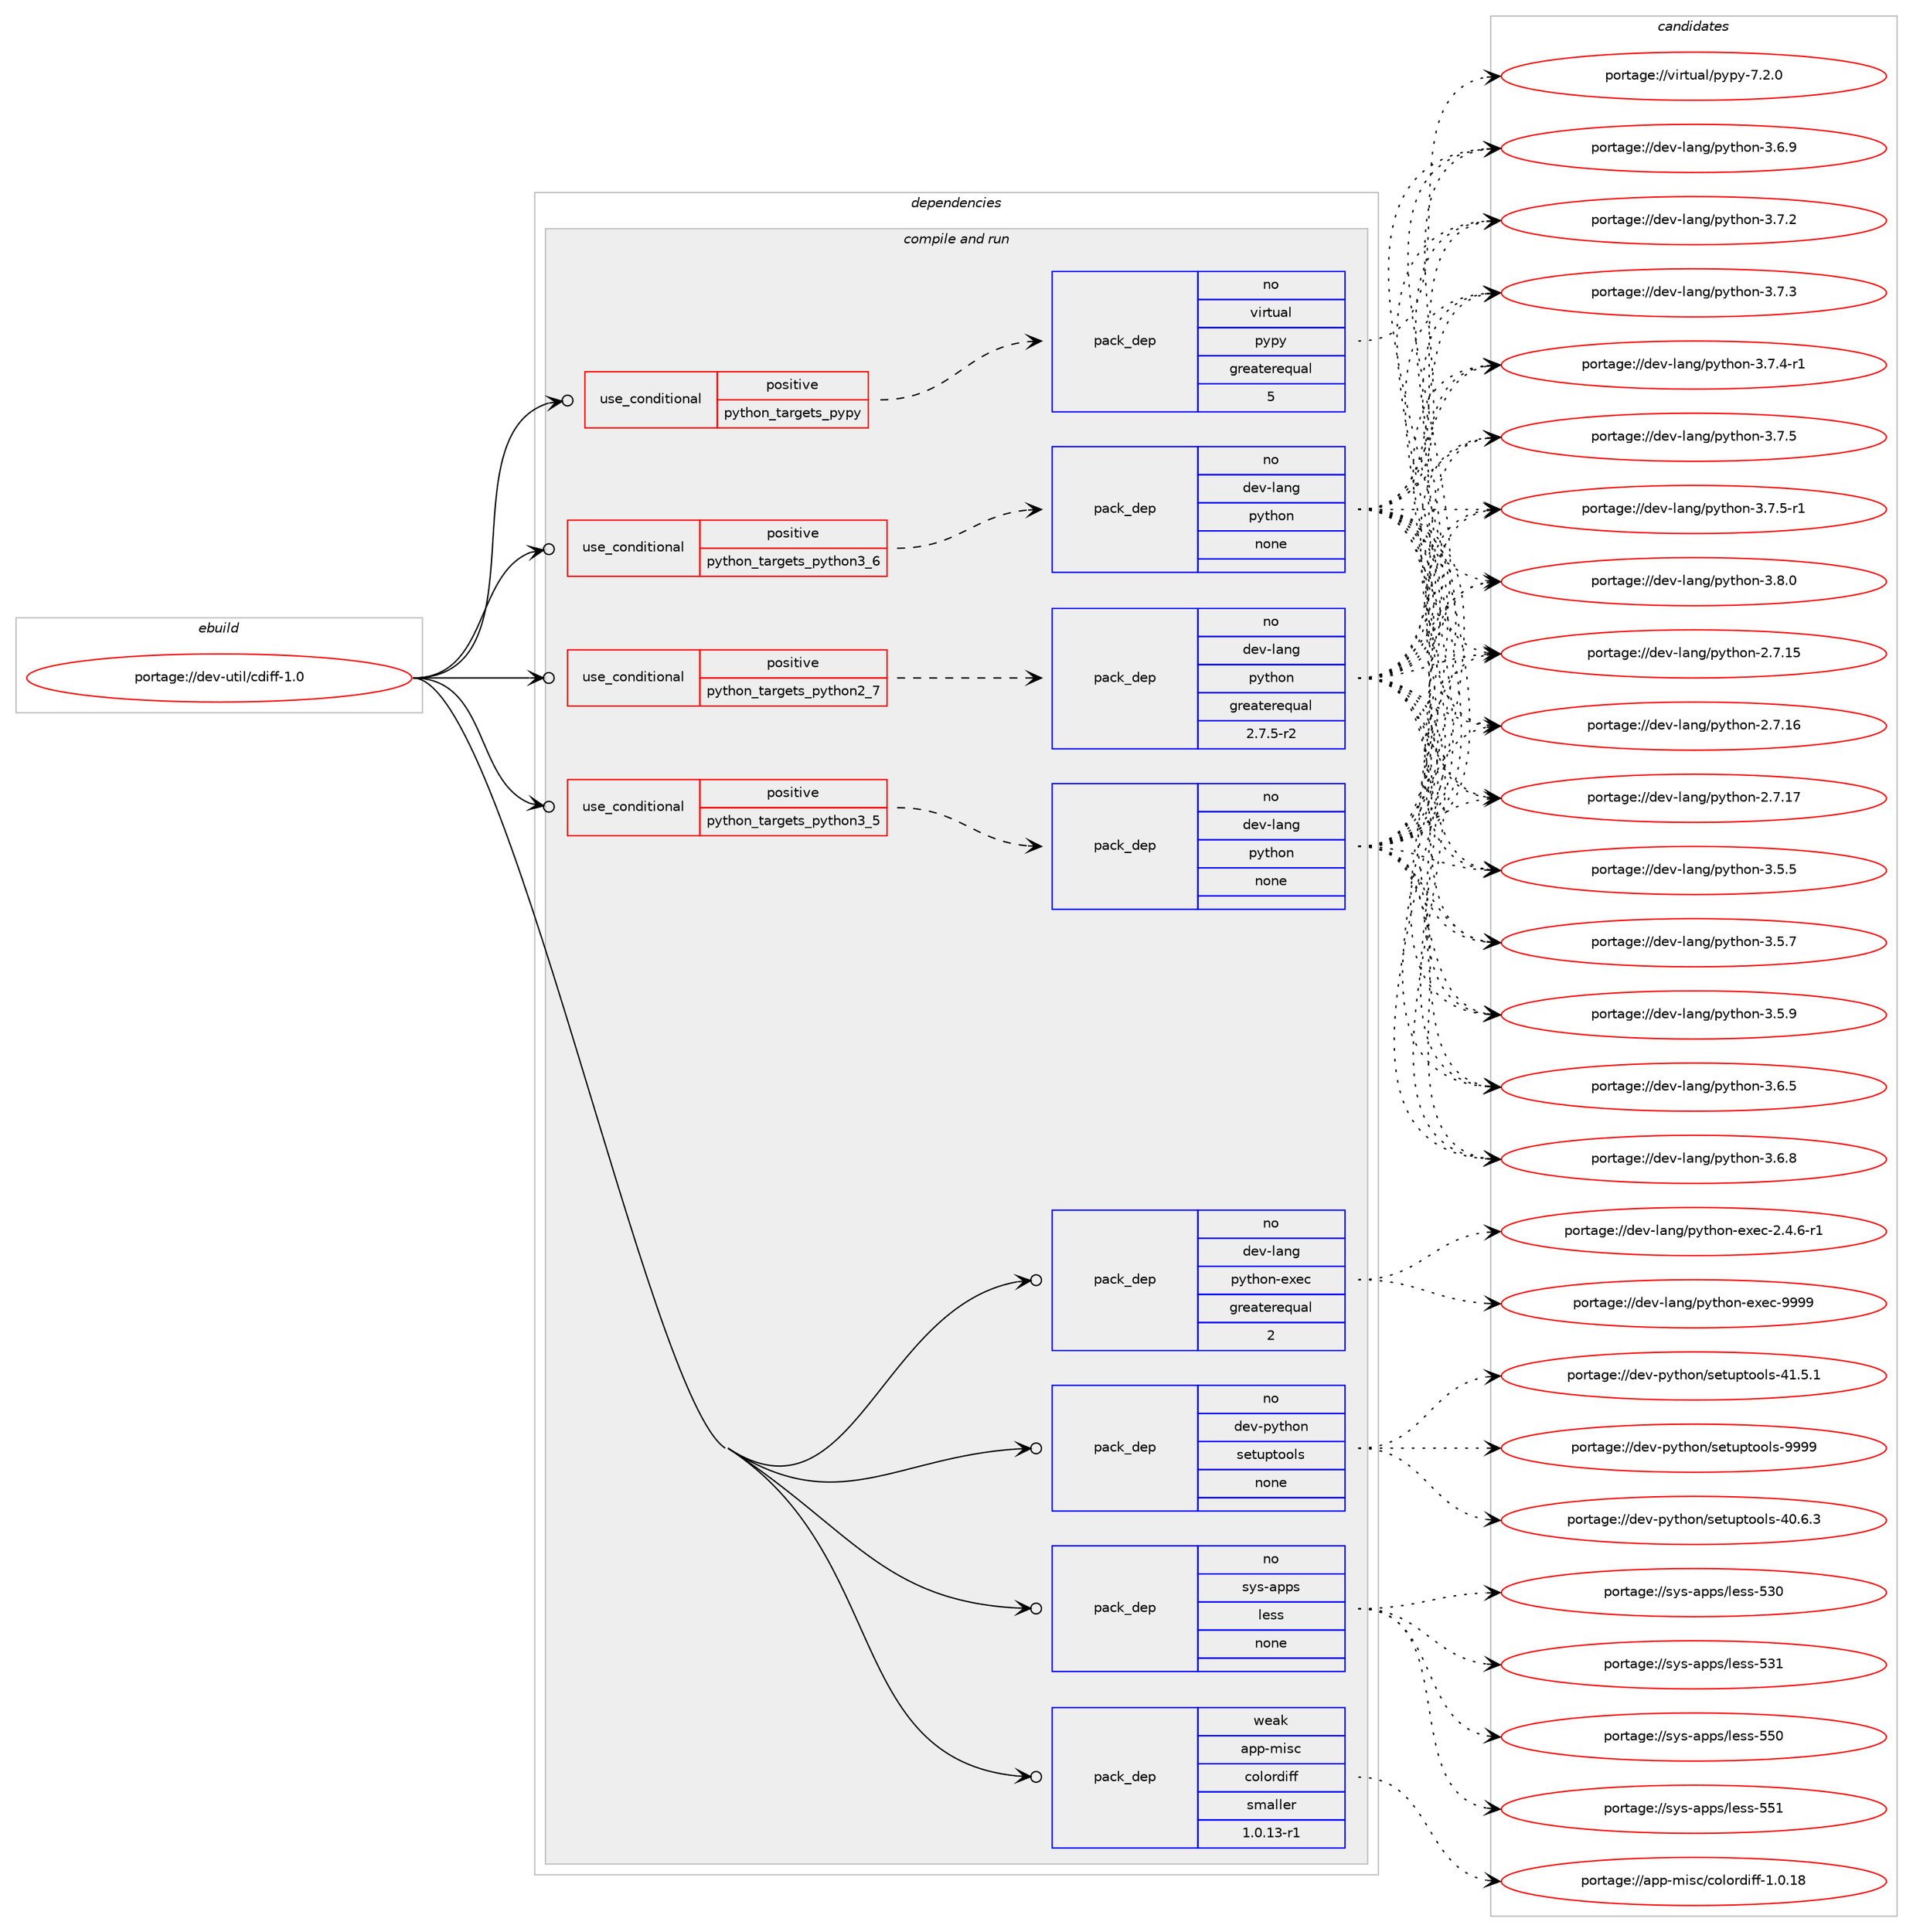 digraph prolog {

# *************
# Graph options
# *************

newrank=true;
concentrate=true;
compound=true;
graph [rankdir=LR,fontname=Helvetica,fontsize=10,ranksep=1.5];#, ranksep=2.5, nodesep=0.2];
edge  [arrowhead=vee];
node  [fontname=Helvetica,fontsize=10];

# **********
# The ebuild
# **********

subgraph cluster_leftcol {
color=gray;
rank=same;
label=<<i>ebuild</i>>;
id [label="portage://dev-util/cdiff-1.0", color=red, width=4, href="../dev-util/cdiff-1.0.svg"];
}

# ****************
# The dependencies
# ****************

subgraph cluster_midcol {
color=gray;
label=<<i>dependencies</i>>;
subgraph cluster_compile {
fillcolor="#eeeeee";
style=filled;
label=<<i>compile</i>>;
}
subgraph cluster_compileandrun {
fillcolor="#eeeeee";
style=filled;
label=<<i>compile and run</i>>;
subgraph cond70586 {
dependency259992 [label=<<TABLE BORDER="0" CELLBORDER="1" CELLSPACING="0" CELLPADDING="4"><TR><TD ROWSPAN="3" CELLPADDING="10">use_conditional</TD></TR><TR><TD>positive</TD></TR><TR><TD>python_targets_pypy</TD></TR></TABLE>>, shape=none, color=red];
subgraph pack185779 {
dependency259993 [label=<<TABLE BORDER="0" CELLBORDER="1" CELLSPACING="0" CELLPADDING="4" WIDTH="220"><TR><TD ROWSPAN="6" CELLPADDING="30">pack_dep</TD></TR><TR><TD WIDTH="110">no</TD></TR><TR><TD>virtual</TD></TR><TR><TD>pypy</TD></TR><TR><TD>greaterequal</TD></TR><TR><TD>5</TD></TR></TABLE>>, shape=none, color=blue];
}
dependency259992:e -> dependency259993:w [weight=20,style="dashed",arrowhead="vee"];
}
id:e -> dependency259992:w [weight=20,style="solid",arrowhead="odotvee"];
subgraph cond70587 {
dependency259994 [label=<<TABLE BORDER="0" CELLBORDER="1" CELLSPACING="0" CELLPADDING="4"><TR><TD ROWSPAN="3" CELLPADDING="10">use_conditional</TD></TR><TR><TD>positive</TD></TR><TR><TD>python_targets_python2_7</TD></TR></TABLE>>, shape=none, color=red];
subgraph pack185780 {
dependency259995 [label=<<TABLE BORDER="0" CELLBORDER="1" CELLSPACING="0" CELLPADDING="4" WIDTH="220"><TR><TD ROWSPAN="6" CELLPADDING="30">pack_dep</TD></TR><TR><TD WIDTH="110">no</TD></TR><TR><TD>dev-lang</TD></TR><TR><TD>python</TD></TR><TR><TD>greaterequal</TD></TR><TR><TD>2.7.5-r2</TD></TR></TABLE>>, shape=none, color=blue];
}
dependency259994:e -> dependency259995:w [weight=20,style="dashed",arrowhead="vee"];
}
id:e -> dependency259994:w [weight=20,style="solid",arrowhead="odotvee"];
subgraph cond70588 {
dependency259996 [label=<<TABLE BORDER="0" CELLBORDER="1" CELLSPACING="0" CELLPADDING="4"><TR><TD ROWSPAN="3" CELLPADDING="10">use_conditional</TD></TR><TR><TD>positive</TD></TR><TR><TD>python_targets_python3_5</TD></TR></TABLE>>, shape=none, color=red];
subgraph pack185781 {
dependency259997 [label=<<TABLE BORDER="0" CELLBORDER="1" CELLSPACING="0" CELLPADDING="4" WIDTH="220"><TR><TD ROWSPAN="6" CELLPADDING="30">pack_dep</TD></TR><TR><TD WIDTH="110">no</TD></TR><TR><TD>dev-lang</TD></TR><TR><TD>python</TD></TR><TR><TD>none</TD></TR><TR><TD></TD></TR></TABLE>>, shape=none, color=blue];
}
dependency259996:e -> dependency259997:w [weight=20,style="dashed",arrowhead="vee"];
}
id:e -> dependency259996:w [weight=20,style="solid",arrowhead="odotvee"];
subgraph cond70589 {
dependency259998 [label=<<TABLE BORDER="0" CELLBORDER="1" CELLSPACING="0" CELLPADDING="4"><TR><TD ROWSPAN="3" CELLPADDING="10">use_conditional</TD></TR><TR><TD>positive</TD></TR><TR><TD>python_targets_python3_6</TD></TR></TABLE>>, shape=none, color=red];
subgraph pack185782 {
dependency259999 [label=<<TABLE BORDER="0" CELLBORDER="1" CELLSPACING="0" CELLPADDING="4" WIDTH="220"><TR><TD ROWSPAN="6" CELLPADDING="30">pack_dep</TD></TR><TR><TD WIDTH="110">no</TD></TR><TR><TD>dev-lang</TD></TR><TR><TD>python</TD></TR><TR><TD>none</TD></TR><TR><TD></TD></TR></TABLE>>, shape=none, color=blue];
}
dependency259998:e -> dependency259999:w [weight=20,style="dashed",arrowhead="vee"];
}
id:e -> dependency259998:w [weight=20,style="solid",arrowhead="odotvee"];
subgraph pack185783 {
dependency260000 [label=<<TABLE BORDER="0" CELLBORDER="1" CELLSPACING="0" CELLPADDING="4" WIDTH="220"><TR><TD ROWSPAN="6" CELLPADDING="30">pack_dep</TD></TR><TR><TD WIDTH="110">no</TD></TR><TR><TD>dev-lang</TD></TR><TR><TD>python-exec</TD></TR><TR><TD>greaterequal</TD></TR><TR><TD>2</TD></TR></TABLE>>, shape=none, color=blue];
}
id:e -> dependency260000:w [weight=20,style="solid",arrowhead="odotvee"];
subgraph pack185784 {
dependency260001 [label=<<TABLE BORDER="0" CELLBORDER="1" CELLSPACING="0" CELLPADDING="4" WIDTH="220"><TR><TD ROWSPAN="6" CELLPADDING="30">pack_dep</TD></TR><TR><TD WIDTH="110">no</TD></TR><TR><TD>dev-python</TD></TR><TR><TD>setuptools</TD></TR><TR><TD>none</TD></TR><TR><TD></TD></TR></TABLE>>, shape=none, color=blue];
}
id:e -> dependency260001:w [weight=20,style="solid",arrowhead="odotvee"];
subgraph pack185785 {
dependency260002 [label=<<TABLE BORDER="0" CELLBORDER="1" CELLSPACING="0" CELLPADDING="4" WIDTH="220"><TR><TD ROWSPAN="6" CELLPADDING="30">pack_dep</TD></TR><TR><TD WIDTH="110">no</TD></TR><TR><TD>sys-apps</TD></TR><TR><TD>less</TD></TR><TR><TD>none</TD></TR><TR><TD></TD></TR></TABLE>>, shape=none, color=blue];
}
id:e -> dependency260002:w [weight=20,style="solid",arrowhead="odotvee"];
subgraph pack185786 {
dependency260003 [label=<<TABLE BORDER="0" CELLBORDER="1" CELLSPACING="0" CELLPADDING="4" WIDTH="220"><TR><TD ROWSPAN="6" CELLPADDING="30">pack_dep</TD></TR><TR><TD WIDTH="110">weak</TD></TR><TR><TD>app-misc</TD></TR><TR><TD>colordiff</TD></TR><TR><TD>smaller</TD></TR><TR><TD>1.0.13-r1</TD></TR></TABLE>>, shape=none, color=blue];
}
id:e -> dependency260003:w [weight=20,style="solid",arrowhead="odotvee"];
}
subgraph cluster_run {
fillcolor="#eeeeee";
style=filled;
label=<<i>run</i>>;
}
}

# **************
# The candidates
# **************

subgraph cluster_choices {
rank=same;
color=gray;
label=<<i>candidates</i>>;

subgraph choice185779 {
color=black;
nodesep=1;
choiceportage1181051141161179710847112121112121455546504648 [label="portage://virtual/pypy-7.2.0", color=red, width=4,href="../virtual/pypy-7.2.0.svg"];
dependency259993:e -> choiceportage1181051141161179710847112121112121455546504648:w [style=dotted,weight="100"];
}
subgraph choice185780 {
color=black;
nodesep=1;
choiceportage10010111845108971101034711212111610411111045504655464953 [label="portage://dev-lang/python-2.7.15", color=red, width=4,href="../dev-lang/python-2.7.15.svg"];
choiceportage10010111845108971101034711212111610411111045504655464954 [label="portage://dev-lang/python-2.7.16", color=red, width=4,href="../dev-lang/python-2.7.16.svg"];
choiceportage10010111845108971101034711212111610411111045504655464955 [label="portage://dev-lang/python-2.7.17", color=red, width=4,href="../dev-lang/python-2.7.17.svg"];
choiceportage100101118451089711010347112121116104111110455146534653 [label="portage://dev-lang/python-3.5.5", color=red, width=4,href="../dev-lang/python-3.5.5.svg"];
choiceportage100101118451089711010347112121116104111110455146534655 [label="portage://dev-lang/python-3.5.7", color=red, width=4,href="../dev-lang/python-3.5.7.svg"];
choiceportage100101118451089711010347112121116104111110455146534657 [label="portage://dev-lang/python-3.5.9", color=red, width=4,href="../dev-lang/python-3.5.9.svg"];
choiceportage100101118451089711010347112121116104111110455146544653 [label="portage://dev-lang/python-3.6.5", color=red, width=4,href="../dev-lang/python-3.6.5.svg"];
choiceportage100101118451089711010347112121116104111110455146544656 [label="portage://dev-lang/python-3.6.8", color=red, width=4,href="../dev-lang/python-3.6.8.svg"];
choiceportage100101118451089711010347112121116104111110455146544657 [label="portage://dev-lang/python-3.6.9", color=red, width=4,href="../dev-lang/python-3.6.9.svg"];
choiceportage100101118451089711010347112121116104111110455146554650 [label="portage://dev-lang/python-3.7.2", color=red, width=4,href="../dev-lang/python-3.7.2.svg"];
choiceportage100101118451089711010347112121116104111110455146554651 [label="portage://dev-lang/python-3.7.3", color=red, width=4,href="../dev-lang/python-3.7.3.svg"];
choiceportage1001011184510897110103471121211161041111104551465546524511449 [label="portage://dev-lang/python-3.7.4-r1", color=red, width=4,href="../dev-lang/python-3.7.4-r1.svg"];
choiceportage100101118451089711010347112121116104111110455146554653 [label="portage://dev-lang/python-3.7.5", color=red, width=4,href="../dev-lang/python-3.7.5.svg"];
choiceportage1001011184510897110103471121211161041111104551465546534511449 [label="portage://dev-lang/python-3.7.5-r1", color=red, width=4,href="../dev-lang/python-3.7.5-r1.svg"];
choiceportage100101118451089711010347112121116104111110455146564648 [label="portage://dev-lang/python-3.8.0", color=red, width=4,href="../dev-lang/python-3.8.0.svg"];
dependency259995:e -> choiceportage10010111845108971101034711212111610411111045504655464953:w [style=dotted,weight="100"];
dependency259995:e -> choiceportage10010111845108971101034711212111610411111045504655464954:w [style=dotted,weight="100"];
dependency259995:e -> choiceportage10010111845108971101034711212111610411111045504655464955:w [style=dotted,weight="100"];
dependency259995:e -> choiceportage100101118451089711010347112121116104111110455146534653:w [style=dotted,weight="100"];
dependency259995:e -> choiceportage100101118451089711010347112121116104111110455146534655:w [style=dotted,weight="100"];
dependency259995:e -> choiceportage100101118451089711010347112121116104111110455146534657:w [style=dotted,weight="100"];
dependency259995:e -> choiceportage100101118451089711010347112121116104111110455146544653:w [style=dotted,weight="100"];
dependency259995:e -> choiceportage100101118451089711010347112121116104111110455146544656:w [style=dotted,weight="100"];
dependency259995:e -> choiceportage100101118451089711010347112121116104111110455146544657:w [style=dotted,weight="100"];
dependency259995:e -> choiceportage100101118451089711010347112121116104111110455146554650:w [style=dotted,weight="100"];
dependency259995:e -> choiceportage100101118451089711010347112121116104111110455146554651:w [style=dotted,weight="100"];
dependency259995:e -> choiceportage1001011184510897110103471121211161041111104551465546524511449:w [style=dotted,weight="100"];
dependency259995:e -> choiceportage100101118451089711010347112121116104111110455146554653:w [style=dotted,weight="100"];
dependency259995:e -> choiceportage1001011184510897110103471121211161041111104551465546534511449:w [style=dotted,weight="100"];
dependency259995:e -> choiceportage100101118451089711010347112121116104111110455146564648:w [style=dotted,weight="100"];
}
subgraph choice185781 {
color=black;
nodesep=1;
choiceportage10010111845108971101034711212111610411111045504655464953 [label="portage://dev-lang/python-2.7.15", color=red, width=4,href="../dev-lang/python-2.7.15.svg"];
choiceportage10010111845108971101034711212111610411111045504655464954 [label="portage://dev-lang/python-2.7.16", color=red, width=4,href="../dev-lang/python-2.7.16.svg"];
choiceportage10010111845108971101034711212111610411111045504655464955 [label="portage://dev-lang/python-2.7.17", color=red, width=4,href="../dev-lang/python-2.7.17.svg"];
choiceportage100101118451089711010347112121116104111110455146534653 [label="portage://dev-lang/python-3.5.5", color=red, width=4,href="../dev-lang/python-3.5.5.svg"];
choiceportage100101118451089711010347112121116104111110455146534655 [label="portage://dev-lang/python-3.5.7", color=red, width=4,href="../dev-lang/python-3.5.7.svg"];
choiceportage100101118451089711010347112121116104111110455146534657 [label="portage://dev-lang/python-3.5.9", color=red, width=4,href="../dev-lang/python-3.5.9.svg"];
choiceportage100101118451089711010347112121116104111110455146544653 [label="portage://dev-lang/python-3.6.5", color=red, width=4,href="../dev-lang/python-3.6.5.svg"];
choiceportage100101118451089711010347112121116104111110455146544656 [label="portage://dev-lang/python-3.6.8", color=red, width=4,href="../dev-lang/python-3.6.8.svg"];
choiceportage100101118451089711010347112121116104111110455146544657 [label="portage://dev-lang/python-3.6.9", color=red, width=4,href="../dev-lang/python-3.6.9.svg"];
choiceportage100101118451089711010347112121116104111110455146554650 [label="portage://dev-lang/python-3.7.2", color=red, width=4,href="../dev-lang/python-3.7.2.svg"];
choiceportage100101118451089711010347112121116104111110455146554651 [label="portage://dev-lang/python-3.7.3", color=red, width=4,href="../dev-lang/python-3.7.3.svg"];
choiceportage1001011184510897110103471121211161041111104551465546524511449 [label="portage://dev-lang/python-3.7.4-r1", color=red, width=4,href="../dev-lang/python-3.7.4-r1.svg"];
choiceportage100101118451089711010347112121116104111110455146554653 [label="portage://dev-lang/python-3.7.5", color=red, width=4,href="../dev-lang/python-3.7.5.svg"];
choiceportage1001011184510897110103471121211161041111104551465546534511449 [label="portage://dev-lang/python-3.7.5-r1", color=red, width=4,href="../dev-lang/python-3.7.5-r1.svg"];
choiceportage100101118451089711010347112121116104111110455146564648 [label="portage://dev-lang/python-3.8.0", color=red, width=4,href="../dev-lang/python-3.8.0.svg"];
dependency259997:e -> choiceportage10010111845108971101034711212111610411111045504655464953:w [style=dotted,weight="100"];
dependency259997:e -> choiceportage10010111845108971101034711212111610411111045504655464954:w [style=dotted,weight="100"];
dependency259997:e -> choiceportage10010111845108971101034711212111610411111045504655464955:w [style=dotted,weight="100"];
dependency259997:e -> choiceportage100101118451089711010347112121116104111110455146534653:w [style=dotted,weight="100"];
dependency259997:e -> choiceportage100101118451089711010347112121116104111110455146534655:w [style=dotted,weight="100"];
dependency259997:e -> choiceportage100101118451089711010347112121116104111110455146534657:w [style=dotted,weight="100"];
dependency259997:e -> choiceportage100101118451089711010347112121116104111110455146544653:w [style=dotted,weight="100"];
dependency259997:e -> choiceportage100101118451089711010347112121116104111110455146544656:w [style=dotted,weight="100"];
dependency259997:e -> choiceportage100101118451089711010347112121116104111110455146544657:w [style=dotted,weight="100"];
dependency259997:e -> choiceportage100101118451089711010347112121116104111110455146554650:w [style=dotted,weight="100"];
dependency259997:e -> choiceportage100101118451089711010347112121116104111110455146554651:w [style=dotted,weight="100"];
dependency259997:e -> choiceportage1001011184510897110103471121211161041111104551465546524511449:w [style=dotted,weight="100"];
dependency259997:e -> choiceportage100101118451089711010347112121116104111110455146554653:w [style=dotted,weight="100"];
dependency259997:e -> choiceportage1001011184510897110103471121211161041111104551465546534511449:w [style=dotted,weight="100"];
dependency259997:e -> choiceportage100101118451089711010347112121116104111110455146564648:w [style=dotted,weight="100"];
}
subgraph choice185782 {
color=black;
nodesep=1;
choiceportage10010111845108971101034711212111610411111045504655464953 [label="portage://dev-lang/python-2.7.15", color=red, width=4,href="../dev-lang/python-2.7.15.svg"];
choiceportage10010111845108971101034711212111610411111045504655464954 [label="portage://dev-lang/python-2.7.16", color=red, width=4,href="../dev-lang/python-2.7.16.svg"];
choiceportage10010111845108971101034711212111610411111045504655464955 [label="portage://dev-lang/python-2.7.17", color=red, width=4,href="../dev-lang/python-2.7.17.svg"];
choiceportage100101118451089711010347112121116104111110455146534653 [label="portage://dev-lang/python-3.5.5", color=red, width=4,href="../dev-lang/python-3.5.5.svg"];
choiceportage100101118451089711010347112121116104111110455146534655 [label="portage://dev-lang/python-3.5.7", color=red, width=4,href="../dev-lang/python-3.5.7.svg"];
choiceportage100101118451089711010347112121116104111110455146534657 [label="portage://dev-lang/python-3.5.9", color=red, width=4,href="../dev-lang/python-3.5.9.svg"];
choiceportage100101118451089711010347112121116104111110455146544653 [label="portage://dev-lang/python-3.6.5", color=red, width=4,href="../dev-lang/python-3.6.5.svg"];
choiceportage100101118451089711010347112121116104111110455146544656 [label="portage://dev-lang/python-3.6.8", color=red, width=4,href="../dev-lang/python-3.6.8.svg"];
choiceportage100101118451089711010347112121116104111110455146544657 [label="portage://dev-lang/python-3.6.9", color=red, width=4,href="../dev-lang/python-3.6.9.svg"];
choiceportage100101118451089711010347112121116104111110455146554650 [label="portage://dev-lang/python-3.7.2", color=red, width=4,href="../dev-lang/python-3.7.2.svg"];
choiceportage100101118451089711010347112121116104111110455146554651 [label="portage://dev-lang/python-3.7.3", color=red, width=4,href="../dev-lang/python-3.7.3.svg"];
choiceportage1001011184510897110103471121211161041111104551465546524511449 [label="portage://dev-lang/python-3.7.4-r1", color=red, width=4,href="../dev-lang/python-3.7.4-r1.svg"];
choiceportage100101118451089711010347112121116104111110455146554653 [label="portage://dev-lang/python-3.7.5", color=red, width=4,href="../dev-lang/python-3.7.5.svg"];
choiceportage1001011184510897110103471121211161041111104551465546534511449 [label="portage://dev-lang/python-3.7.5-r1", color=red, width=4,href="../dev-lang/python-3.7.5-r1.svg"];
choiceportage100101118451089711010347112121116104111110455146564648 [label="portage://dev-lang/python-3.8.0", color=red, width=4,href="../dev-lang/python-3.8.0.svg"];
dependency259999:e -> choiceportage10010111845108971101034711212111610411111045504655464953:w [style=dotted,weight="100"];
dependency259999:e -> choiceportage10010111845108971101034711212111610411111045504655464954:w [style=dotted,weight="100"];
dependency259999:e -> choiceportage10010111845108971101034711212111610411111045504655464955:w [style=dotted,weight="100"];
dependency259999:e -> choiceportage100101118451089711010347112121116104111110455146534653:w [style=dotted,weight="100"];
dependency259999:e -> choiceportage100101118451089711010347112121116104111110455146534655:w [style=dotted,weight="100"];
dependency259999:e -> choiceportage100101118451089711010347112121116104111110455146534657:w [style=dotted,weight="100"];
dependency259999:e -> choiceportage100101118451089711010347112121116104111110455146544653:w [style=dotted,weight="100"];
dependency259999:e -> choiceportage100101118451089711010347112121116104111110455146544656:w [style=dotted,weight="100"];
dependency259999:e -> choiceportage100101118451089711010347112121116104111110455146544657:w [style=dotted,weight="100"];
dependency259999:e -> choiceportage100101118451089711010347112121116104111110455146554650:w [style=dotted,weight="100"];
dependency259999:e -> choiceportage100101118451089711010347112121116104111110455146554651:w [style=dotted,weight="100"];
dependency259999:e -> choiceportage1001011184510897110103471121211161041111104551465546524511449:w [style=dotted,weight="100"];
dependency259999:e -> choiceportage100101118451089711010347112121116104111110455146554653:w [style=dotted,weight="100"];
dependency259999:e -> choiceportage1001011184510897110103471121211161041111104551465546534511449:w [style=dotted,weight="100"];
dependency259999:e -> choiceportage100101118451089711010347112121116104111110455146564648:w [style=dotted,weight="100"];
}
subgraph choice185783 {
color=black;
nodesep=1;
choiceportage10010111845108971101034711212111610411111045101120101994550465246544511449 [label="portage://dev-lang/python-exec-2.4.6-r1", color=red, width=4,href="../dev-lang/python-exec-2.4.6-r1.svg"];
choiceportage10010111845108971101034711212111610411111045101120101994557575757 [label="portage://dev-lang/python-exec-9999", color=red, width=4,href="../dev-lang/python-exec-9999.svg"];
dependency260000:e -> choiceportage10010111845108971101034711212111610411111045101120101994550465246544511449:w [style=dotted,weight="100"];
dependency260000:e -> choiceportage10010111845108971101034711212111610411111045101120101994557575757:w [style=dotted,weight="100"];
}
subgraph choice185784 {
color=black;
nodesep=1;
choiceportage100101118451121211161041111104711510111611711211611111110811545524846544651 [label="portage://dev-python/setuptools-40.6.3", color=red, width=4,href="../dev-python/setuptools-40.6.3.svg"];
choiceportage100101118451121211161041111104711510111611711211611111110811545524946534649 [label="portage://dev-python/setuptools-41.5.1", color=red, width=4,href="../dev-python/setuptools-41.5.1.svg"];
choiceportage10010111845112121116104111110471151011161171121161111111081154557575757 [label="portage://dev-python/setuptools-9999", color=red, width=4,href="../dev-python/setuptools-9999.svg"];
dependency260001:e -> choiceportage100101118451121211161041111104711510111611711211611111110811545524846544651:w [style=dotted,weight="100"];
dependency260001:e -> choiceportage100101118451121211161041111104711510111611711211611111110811545524946534649:w [style=dotted,weight="100"];
dependency260001:e -> choiceportage10010111845112121116104111110471151011161171121161111111081154557575757:w [style=dotted,weight="100"];
}
subgraph choice185785 {
color=black;
nodesep=1;
choiceportage11512111545971121121154710810111511545535148 [label="portage://sys-apps/less-530", color=red, width=4,href="../sys-apps/less-530.svg"];
choiceportage11512111545971121121154710810111511545535149 [label="portage://sys-apps/less-531", color=red, width=4,href="../sys-apps/less-531.svg"];
choiceportage11512111545971121121154710810111511545535348 [label="portage://sys-apps/less-550", color=red, width=4,href="../sys-apps/less-550.svg"];
choiceportage11512111545971121121154710810111511545535349 [label="portage://sys-apps/less-551", color=red, width=4,href="../sys-apps/less-551.svg"];
dependency260002:e -> choiceportage11512111545971121121154710810111511545535148:w [style=dotted,weight="100"];
dependency260002:e -> choiceportage11512111545971121121154710810111511545535149:w [style=dotted,weight="100"];
dependency260002:e -> choiceportage11512111545971121121154710810111511545535348:w [style=dotted,weight="100"];
dependency260002:e -> choiceportage11512111545971121121154710810111511545535349:w [style=dotted,weight="100"];
}
subgraph choice185786 {
color=black;
nodesep=1;
choiceportage971121124510910511599479911110811111410010510210245494648464956 [label="portage://app-misc/colordiff-1.0.18", color=red, width=4,href="../app-misc/colordiff-1.0.18.svg"];
dependency260003:e -> choiceportage971121124510910511599479911110811111410010510210245494648464956:w [style=dotted,weight="100"];
}
}

}
